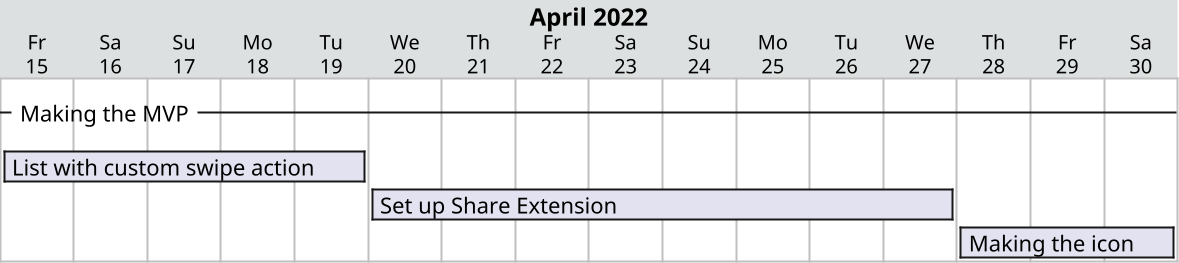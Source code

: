 @startgantt
' title Making the MVP
scale 2

Project starts 2022-04-15
projectscale daily zoom 2.3
hide footbox

--Making the MVP--
[List with custom swipe action] as [task1] lasts  5 days and starts 2022-04-15
[Set up Share Extension] as [task2]        lasts  8 days and starts 2022-04-20
[Making the icon] as [task3]               lasts  3 days and starts 2022-04-28

<style>
ganttDiagram {
    timeline {
        BackgroundColor #dce0e0
    }
}
</style>
@endgantt